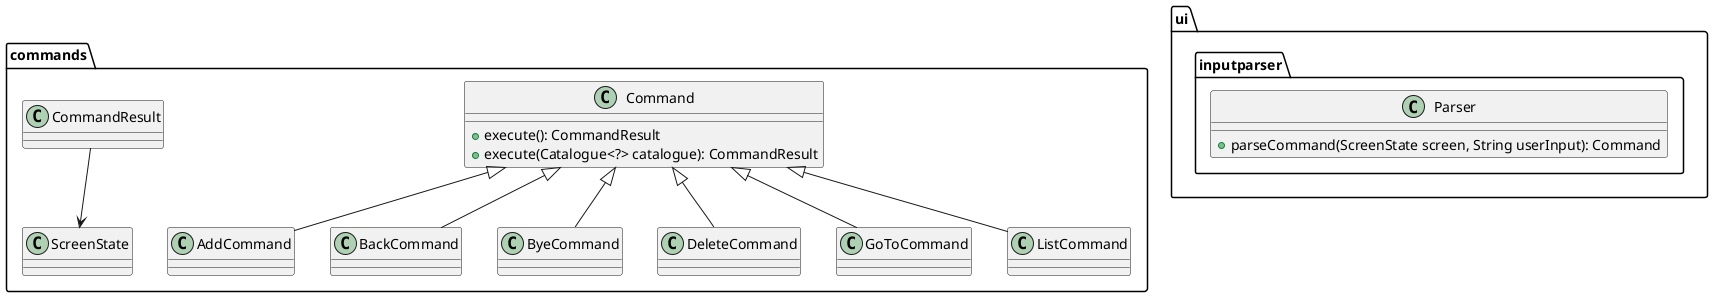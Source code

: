 @startuml
package "commands" {
    class Command {
        +execute(): CommandResult
        +execute(Catalogue<?> catalogue): CommandResult
    }
    Command <|-- AddCommand
    Command <|-- BackCommand
    Command <|-- ByeCommand
    Command <|-- DeleteCommand
    Command <|-- GoToCommand
    Command <|-- ListCommand
    CommandResult --> ScreenState
}

package "ui.inputparser" {
    class Parser {
        +parseCommand(ScreenState screen, String userInput): Command
    }
}
@enduml